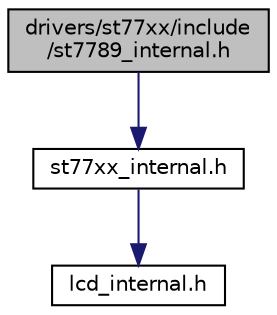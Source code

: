 digraph "drivers/st77xx/include/st7789_internal.h"
{
 // LATEX_PDF_SIZE
  edge [fontname="Helvetica",fontsize="10",labelfontname="Helvetica",labelfontsize="10"];
  node [fontname="Helvetica",fontsize="10",shape=record];
  Node1 [label="drivers/st77xx/include\l/st7789_internal.h",height=0.2,width=0.4,color="black", fillcolor="grey75", style="filled", fontcolor="black",tooltip="Specific internal definitions for the ST7789 controller variant."];
  Node1 -> Node2 [color="midnightblue",fontsize="10",style="solid",fontname="Helvetica"];
  Node2 [label="st77xx_internal.h",height=0.2,width=0.4,color="black", fillcolor="white", style="filled",URL="$st77xx__internal_8h.html",tooltip="Internal definitions that are common for all ST77xx controllers."];
  Node2 -> Node3 [color="midnightblue",fontsize="10",style="solid",fontname="Helvetica"];
  Node3 [label="lcd_internal.h",height=0.2,width=0.4,color="black", fillcolor="white", style="filled",URL="$lcd__internal_8h.html",tooltip="Device driver implementation for the lcd display controller."];
}
